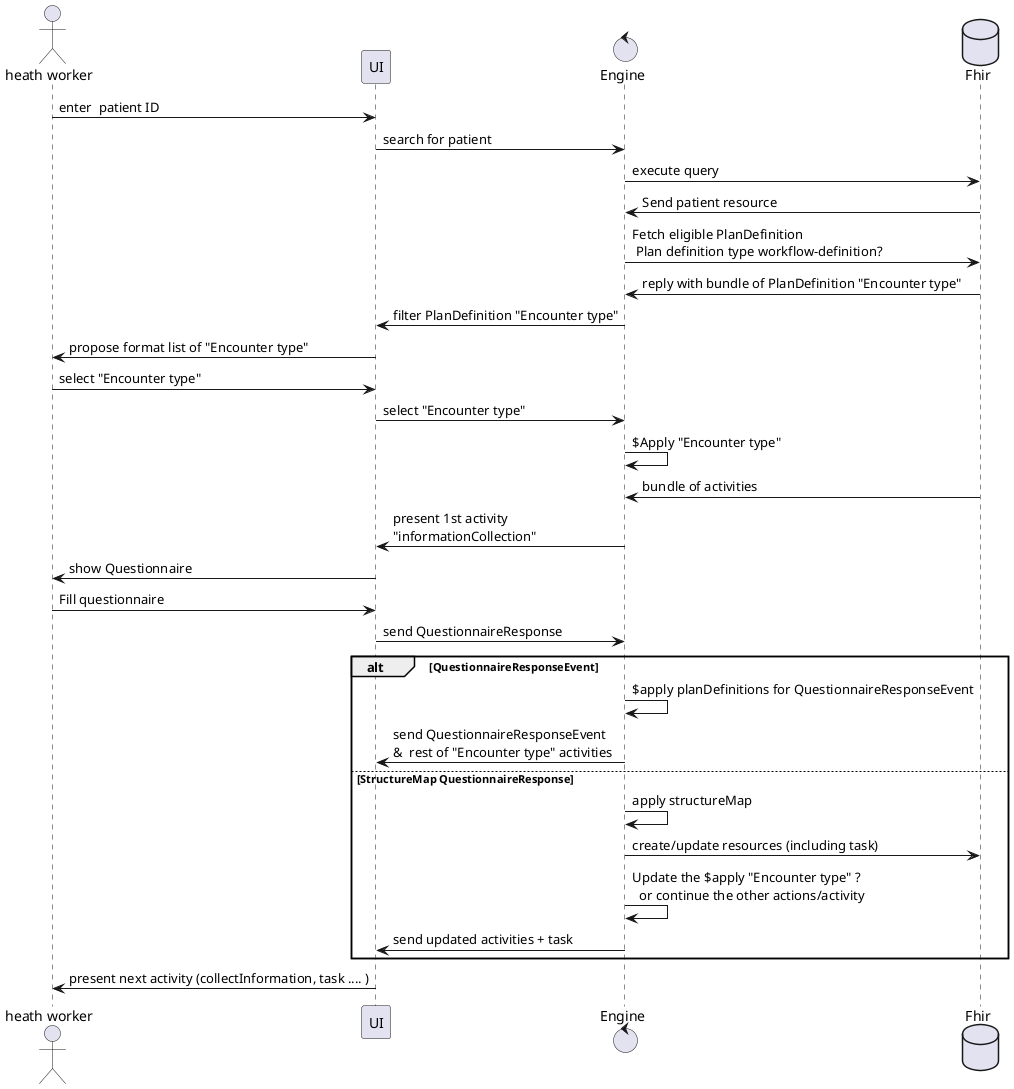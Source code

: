 @startuml

' Actors
'skinparam actorStyle awesome
'skinparam controlStyle awesome

actor HW as "heath worker" 
'interface UI as "User interface"
HW -> UI : enter  patient ID

control L as "Engine"
UI -> L : search for patient
database F as "Fhir"

L -> F : execute query
F -> L : Send patient resource
L -> F : Fetch eligible PlanDefinition\n Plan definition type workflow-definition?
F -> L : reply with bundle of PlanDefinition "Encounter type"
L -> UI : filter PlanDefinition "Encounter type"
UI -> HW : propose format list of "Encounter type"
HW -> UI: select "Encounter type"
UI -> L: select "Encounter type"
L->  L: $Apply "Encounter type"
F -> L: bundle of activities
L -> UI : present 1st activity \n"informationCollection"
UI -> HW: show Questionnaire
HW -> UI: Fill questionnaire
UI -> L : send QuestionnaireResponse
alt QuestionnaireResponseEvent 
L->L: $apply planDefinitions for QuestionnaireResponseEvent
L->UI: send QuestionnaireResponseEvent \n&  rest of "Encounter type" activities
else StructureMap QuestionnaireResponse
L->L: apply structureMap
L->F: create/update resources (including task)
L->L: Update the $apply "Encounter type" ?\n  or continue the other actions/activity
L->UI: send updated activities + task
end
UI -> HW: present next activity (collectInformation, task .... )










@enduml
